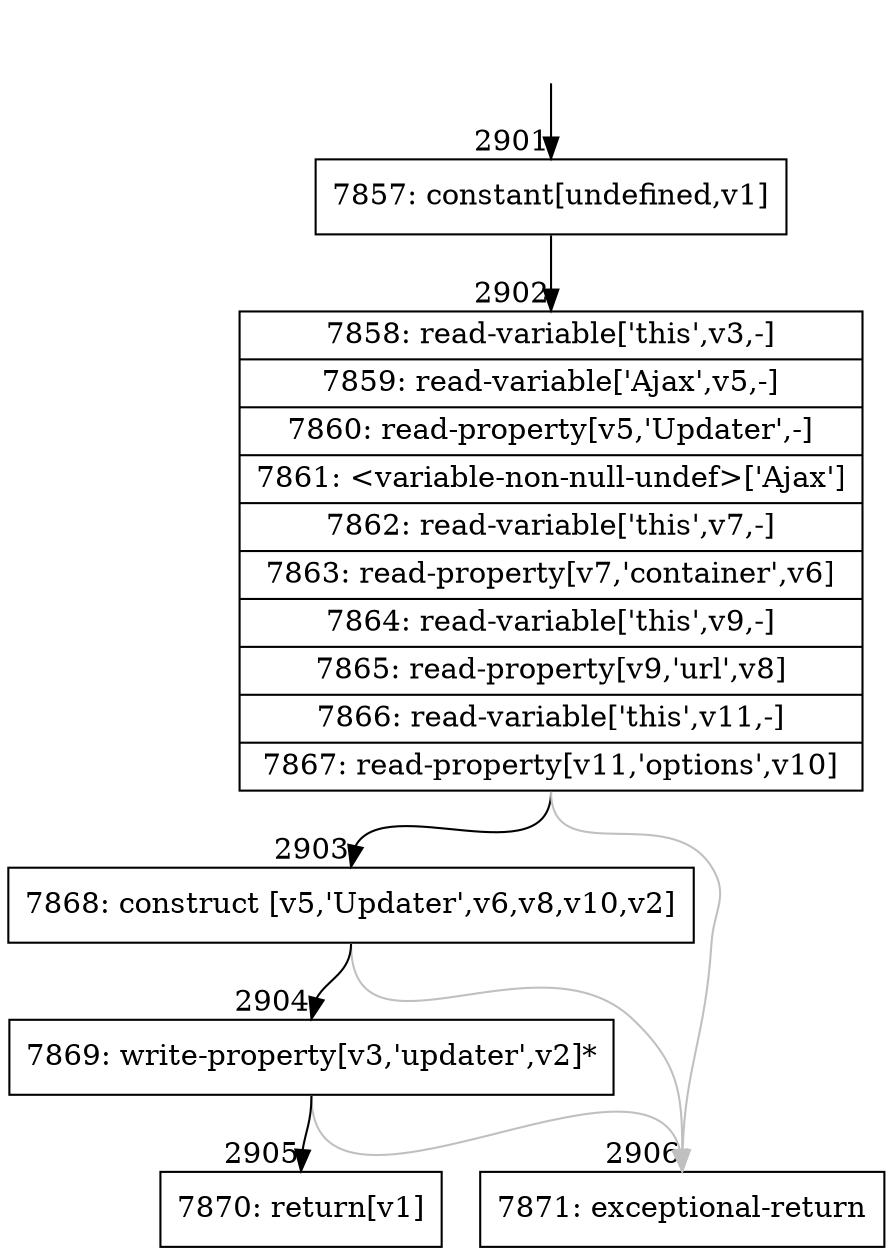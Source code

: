 digraph {
rankdir="TD"
BB_entry258[shape=none,label=""];
BB_entry258 -> BB2901 [tailport=s, headport=n, headlabel="    2901"]
BB2901 [shape=record label="{7857: constant[undefined,v1]}" ] 
BB2901 -> BB2902 [tailport=s, headport=n, headlabel="      2902"]
BB2902 [shape=record label="{7858: read-variable['this',v3,-]|7859: read-variable['Ajax',v5,-]|7860: read-property[v5,'Updater',-]|7861: \<variable-non-null-undef\>['Ajax']|7862: read-variable['this',v7,-]|7863: read-property[v7,'container',v6]|7864: read-variable['this',v9,-]|7865: read-property[v9,'url',v8]|7866: read-variable['this',v11,-]|7867: read-property[v11,'options',v10]}" ] 
BB2902 -> BB2903 [tailport=s, headport=n, headlabel="      2903"]
BB2902 -> BB2906 [tailport=s, headport=n, color=gray, headlabel="      2906"]
BB2903 [shape=record label="{7868: construct [v5,'Updater',v6,v8,v10,v2]}" ] 
BB2903 -> BB2904 [tailport=s, headport=n, headlabel="      2904"]
BB2903 -> BB2906 [tailport=s, headport=n, color=gray]
BB2904 [shape=record label="{7869: write-property[v3,'updater',v2]*}" ] 
BB2904 -> BB2905 [tailport=s, headport=n, headlabel="      2905"]
BB2904 -> BB2906 [tailport=s, headport=n, color=gray]
BB2905 [shape=record label="{7870: return[v1]}" ] 
BB2906 [shape=record label="{7871: exceptional-return}" ] 
//#$~ 2036
}
